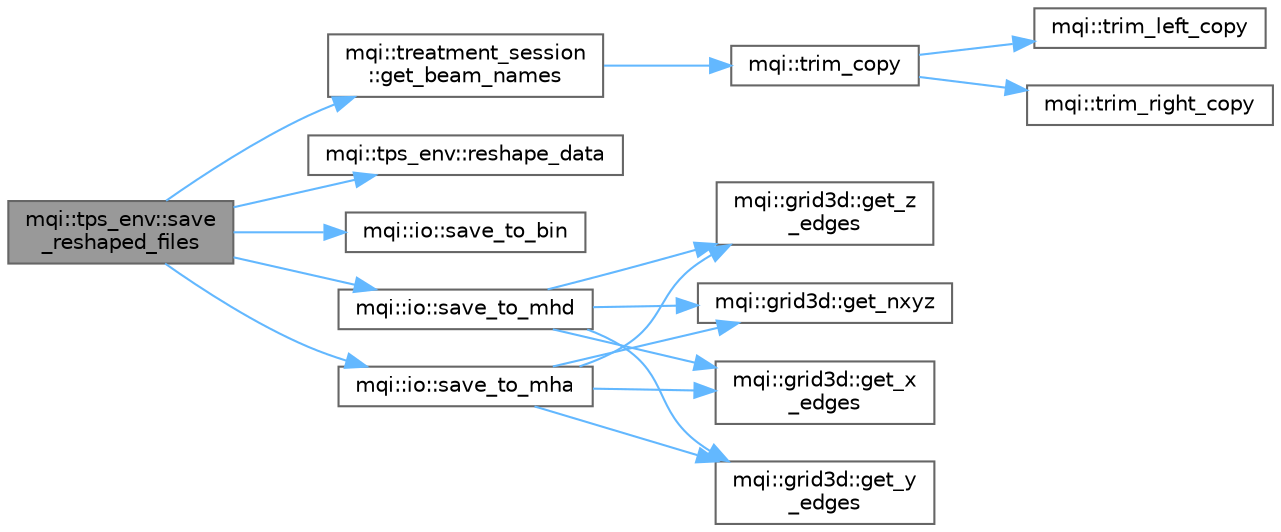 digraph "mqi::tps_env::save_reshaped_files"
{
 // LATEX_PDF_SIZE
  bgcolor="transparent";
  edge [fontname=Helvetica,fontsize=10,labelfontname=Helvetica,labelfontsize=10];
  node [fontname=Helvetica,fontsize=10,shape=box,height=0.2,width=0.4];
  rankdir="LR";
  Node1 [id="Node000001",label="mqi::tps_env::save\l_reshaped_files",height=0.2,width=0.4,color="gray40", fillcolor="grey60", style="filled", fontcolor="black",tooltip="Saves the reshaped simulation results to files in various formats (mhd, mha, raw)."];
  Node1 -> Node2 [id="edge1_Node000001_Node000002",color="steelblue1",style="solid",tooltip=" "];
  Node2 [id="Node000002",label="mqi::treatment_session\l::get_beam_names",height=0.2,width=0.4,color="grey40", fillcolor="white", style="filled",URL="$classmqi_1_1treatment__session.html#ab34ece772cc061bfa0416479129787ab",tooltip="Retrieves a list of all beam names from the treatment plan."];
  Node2 -> Node3 [id="edge2_Node000002_Node000003",color="steelblue1",style="solid",tooltip=" "];
  Node3 [id="Node000003",label="mqi::trim_copy",height=0.2,width=0.4,color="grey40", fillcolor="white", style="filled",URL="$namespacemqi.html#aa0eab400a55a6a7957d2b4eb8391916b",tooltip="Removes leading and trailing whitespace from a string."];
  Node3 -> Node4 [id="edge3_Node000003_Node000004",color="steelblue1",style="solid",tooltip=" "];
  Node4 [id="Node000004",label="mqi::trim_left_copy",height=0.2,width=0.4,color="grey40", fillcolor="white", style="filled",URL="$namespacemqi.html#ae5afdecf41c73ac5ca33fb96dfab63f6",tooltip="Removes leading whitespace from a string."];
  Node3 -> Node5 [id="edge4_Node000003_Node000005",color="steelblue1",style="solid",tooltip=" "];
  Node5 [id="Node000005",label="mqi::trim_right_copy",height=0.2,width=0.4,color="grey40", fillcolor="white", style="filled",URL="$namespacemqi.html#a44092bf42c4446f872fd67a0fd085e6d",tooltip="Removes trailing whitespace from a string."];
  Node1 -> Node6 [id="edge5_Node000001_Node000006",color="steelblue1",style="solid",tooltip=" "];
  Node6 [id="Node000006",label="mqi::tps_env::reshape_data",height=0.2,width=0.4,color="grey40", fillcolor="white", style="filled",URL="$classmqi_1_1tps__env.html#a8148f76d075e80579c3982f1e26edc65",tooltip="Reshapes the scored data from a sparse format to a dense 3D grid."];
  Node1 -> Node7 [id="edge6_Node000001_Node000007",color="steelblue1",style="solid",tooltip=" "];
  Node7 [id="Node000007",label="mqi::io::save_to_bin",height=0.2,width=0.4,color="grey40", fillcolor="white", style="filled",URL="$namespacemqi_1_1io.html#a3d7d08b8b674430cce1d0a3d63b426f1",tooltip="Saves sparse scorer data to separate binary files."];
  Node1 -> Node8 [id="edge7_Node000001_Node000008",color="steelblue1",style="solid",tooltip=" "];
  Node8 [id="Node000008",label="mqi::io::save_to_mha",height=0.2,width=0.4,color="grey40", fillcolor="white", style="filled",URL="$namespacemqi_1_1io.html#af9fe1e2896ecde77dbacfd8b4cac22d6",tooltip="Saves volumetric data to a single MetaImage file (.mha)."];
  Node8 -> Node9 [id="edge8_Node000008_Node000009",color="steelblue1",style="solid",tooltip=" "];
  Node9 [id="Node000009",label="mqi::grid3d::get_nxyz",height=0.2,width=0.4,color="grey40", fillcolor="white", style="filled",URL="$classmqi_1_1grid3d.html#ad2ce2ce3583b02a860b0ba883418c924",tooltip="Gets the dimensions of the grid (number of voxels)."];
  Node8 -> Node10 [id="edge9_Node000008_Node000010",color="steelblue1",style="solid",tooltip=" "];
  Node10 [id="Node000010",label="mqi::grid3d::get_x\l_edges",height=0.2,width=0.4,color="grey40", fillcolor="white", style="filled",URL="$classmqi_1_1grid3d.html#a39ca84cdae9fae75801fb416cd7d3288",tooltip="Gets the array of x-edge coordinates."];
  Node8 -> Node11 [id="edge10_Node000008_Node000011",color="steelblue1",style="solid",tooltip=" "];
  Node11 [id="Node000011",label="mqi::grid3d::get_y\l_edges",height=0.2,width=0.4,color="grey40", fillcolor="white", style="filled",URL="$classmqi_1_1grid3d.html#a9dc2274b42225b30814f1bf104ffdd48",tooltip="Gets the array of y-edge coordinates."];
  Node8 -> Node12 [id="edge11_Node000008_Node000012",color="steelblue1",style="solid",tooltip=" "];
  Node12 [id="Node000012",label="mqi::grid3d::get_z\l_edges",height=0.2,width=0.4,color="grey40", fillcolor="white", style="filled",URL="$classmqi_1_1grid3d.html#a31aef33bc66488c4bda974f5fab1f205",tooltip="Gets the array of z-edge coordinates."];
  Node1 -> Node13 [id="edge12_Node000001_Node000013",color="steelblue1",style="solid",tooltip=" "];
  Node13 [id="Node000013",label="mqi::io::save_to_mhd",height=0.2,width=0.4,color="grey40", fillcolor="white", style="filled",URL="$namespacemqi_1_1io.html#a87f96ca392c65b5d3336237e788a8f2f",tooltip="Saves volumetric data to a MetaImage header/raw file pair (.mhd/.raw)."];
  Node13 -> Node9 [id="edge13_Node000013_Node000009",color="steelblue1",style="solid",tooltip=" "];
  Node13 -> Node10 [id="edge14_Node000013_Node000010",color="steelblue1",style="solid",tooltip=" "];
  Node13 -> Node11 [id="edge15_Node000013_Node000011",color="steelblue1",style="solid",tooltip=" "];
  Node13 -> Node12 [id="edge16_Node000013_Node000012",color="steelblue1",style="solid",tooltip=" "];
}

